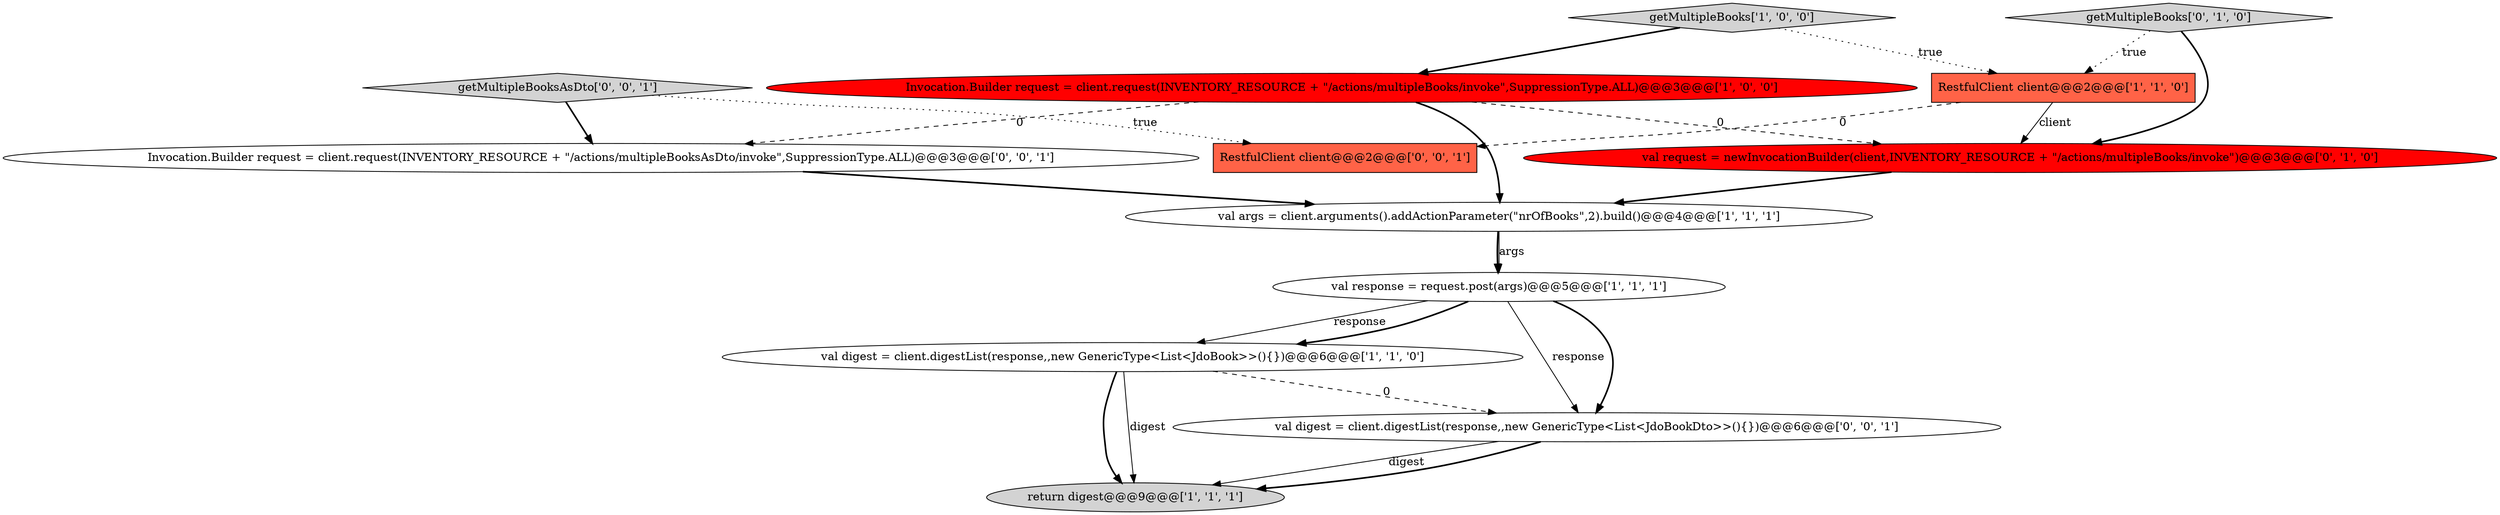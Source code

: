digraph {
9 [style = filled, label = "Invocation.Builder request = client.request(INVENTORY_RESOURCE + \"/actions/multipleBooksAsDto/invoke\",SuppressionType.ALL)@@@3@@@['0', '0', '1']", fillcolor = white, shape = ellipse image = "AAA0AAABBB3BBB"];
8 [style = filled, label = "val request = newInvocationBuilder(client,INVENTORY_RESOURCE + \"/actions/multipleBooks/invoke\")@@@3@@@['0', '1', '0']", fillcolor = red, shape = ellipse image = "AAA1AAABBB2BBB"];
4 [style = filled, label = "val args = client.arguments().addActionParameter(\"nrOfBooks\",2).build()@@@4@@@['1', '1', '1']", fillcolor = white, shape = ellipse image = "AAA0AAABBB1BBB"];
1 [style = filled, label = "getMultipleBooks['1', '0', '0']", fillcolor = lightgray, shape = diamond image = "AAA0AAABBB1BBB"];
2 [style = filled, label = "val response = request.post(args)@@@5@@@['1', '1', '1']", fillcolor = white, shape = ellipse image = "AAA0AAABBB1BBB"];
11 [style = filled, label = "RestfulClient client@@@2@@@['0', '0', '1']", fillcolor = tomato, shape = box image = "AAA0AAABBB3BBB"];
5 [style = filled, label = "val digest = client.digestList(response,,new GenericType<List<JdoBook>>(){})@@@6@@@['1', '1', '0']", fillcolor = white, shape = ellipse image = "AAA0AAABBB1BBB"];
10 [style = filled, label = "getMultipleBooksAsDto['0', '0', '1']", fillcolor = lightgray, shape = diamond image = "AAA0AAABBB3BBB"];
0 [style = filled, label = "RestfulClient client@@@2@@@['1', '1', '0']", fillcolor = tomato, shape = box image = "AAA0AAABBB1BBB"];
6 [style = filled, label = "Invocation.Builder request = client.request(INVENTORY_RESOURCE + \"/actions/multipleBooks/invoke\",SuppressionType.ALL)@@@3@@@['1', '0', '0']", fillcolor = red, shape = ellipse image = "AAA1AAABBB1BBB"];
3 [style = filled, label = "return digest@@@9@@@['1', '1', '1']", fillcolor = lightgray, shape = ellipse image = "AAA0AAABBB1BBB"];
7 [style = filled, label = "getMultipleBooks['0', '1', '0']", fillcolor = lightgray, shape = diamond image = "AAA0AAABBB2BBB"];
12 [style = filled, label = "val digest = client.digestList(response,,new GenericType<List<JdoBookDto>>(){})@@@6@@@['0', '0', '1']", fillcolor = white, shape = ellipse image = "AAA0AAABBB3BBB"];
5->3 [style = bold, label=""];
6->8 [style = dashed, label="0"];
5->12 [style = dashed, label="0"];
9->4 [style = bold, label=""];
6->9 [style = dashed, label="0"];
2->5 [style = solid, label="response"];
0->11 [style = dashed, label="0"];
4->2 [style = bold, label=""];
7->0 [style = dotted, label="true"];
7->8 [style = bold, label=""];
2->12 [style = bold, label=""];
5->3 [style = solid, label="digest"];
6->4 [style = bold, label=""];
1->6 [style = bold, label=""];
4->2 [style = solid, label="args"];
10->11 [style = dotted, label="true"];
12->3 [style = solid, label="digest"];
10->9 [style = bold, label=""];
12->3 [style = bold, label=""];
0->8 [style = solid, label="client"];
1->0 [style = dotted, label="true"];
8->4 [style = bold, label=""];
2->12 [style = solid, label="response"];
2->5 [style = bold, label=""];
}
